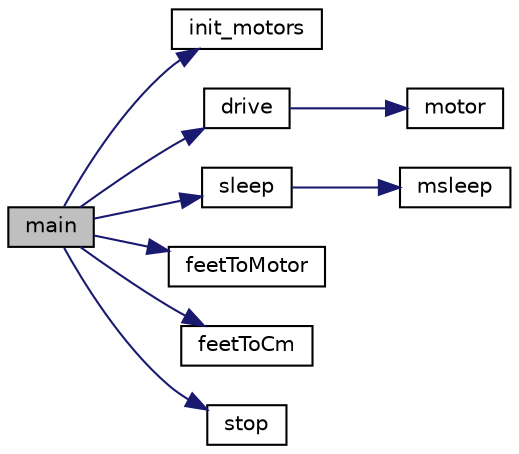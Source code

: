 digraph "main"
{
  edge [fontname="Helvetica",fontsize="10",labelfontname="Helvetica",labelfontsize="10"];
  node [fontname="Helvetica",fontsize="10",shape=record];
  rankdir="LR";
  Node1 [label="main",height=0.2,width=0.4,color="black", fillcolor="grey75", style="filled" fontcolor="black"];
  Node1 -> Node2 [color="midnightblue",fontsize="10",style="solid",fontname="Helvetica"];
  Node2 [label="init_motors",height=0.2,width=0.4,color="black", fillcolor="white", style="filled",URL="$base_2lib__rwp_8c.html#adac0e25b6c0b34901f454931a366bf51"];
  Node1 -> Node3 [color="midnightblue",fontsize="10",style="solid",fontname="Helvetica"];
  Node3 [label="drive",height=0.2,width=0.4,color="black", fillcolor="white", style="filled",URL="$base_2lib__rwp_8c.html#a9032e2468648895fa936f08f6a831bf9"];
  Node3 -> Node4 [color="midnightblue",fontsize="10",style="solid",fontname="Helvetica"];
  Node4 [label="motor",height=0.2,width=0.4,color="black", fillcolor="white", style="filled",URL="$base_2lib__rwp_8c.html#a04268e3e9a9cdbff1cd6d5c265f11200"];
  Node1 -> Node5 [color="midnightblue",fontsize="10",style="solid",fontname="Helvetica"];
  Node5 [label="sleep",height=0.2,width=0.4,color="black", fillcolor="white", style="filled",URL="$base_2lib__ic_8c.html#aa5113ec47ecf6d5c15614c9353cb9a08"];
  Node5 -> Node6 [color="midnightblue",fontsize="10",style="solid",fontname="Helvetica"];
  Node6 [label="msleep",height=0.2,width=0.4,color="black", fillcolor="white", style="filled",URL="$base_2lib__ic_8c.html#aa3650dfb953be0fa6fb4e6a625d3f777"];
  Node1 -> Node7 [color="midnightblue",fontsize="10",style="solid",fontname="Helvetica"];
  Node7 [label="feetToMotor",height=0.2,width=0.4,color="black", fillcolor="white", style="filled",URL="$shared_2motor_8c.html#af075ff93ea9486ef03788b5c0b12707b"];
  Node1 -> Node8 [color="midnightblue",fontsize="10",style="solid",fontname="Helvetica"];
  Node8 [label="feetToCm",height=0.2,width=0.4,color="black", fillcolor="white", style="filled",URL="$convert_8c.html#a5a3e9377eb57d2b216ee3869c9eeabcd"];
  Node1 -> Node9 [color="midnightblue",fontsize="10",style="solid",fontname="Helvetica"];
  Node9 [label="stop",height=0.2,width=0.4,color="black", fillcolor="white", style="filled",URL="$base_2lib__rwp_8c.html#a8c528baf37154d347366083f0f816846"];
}
